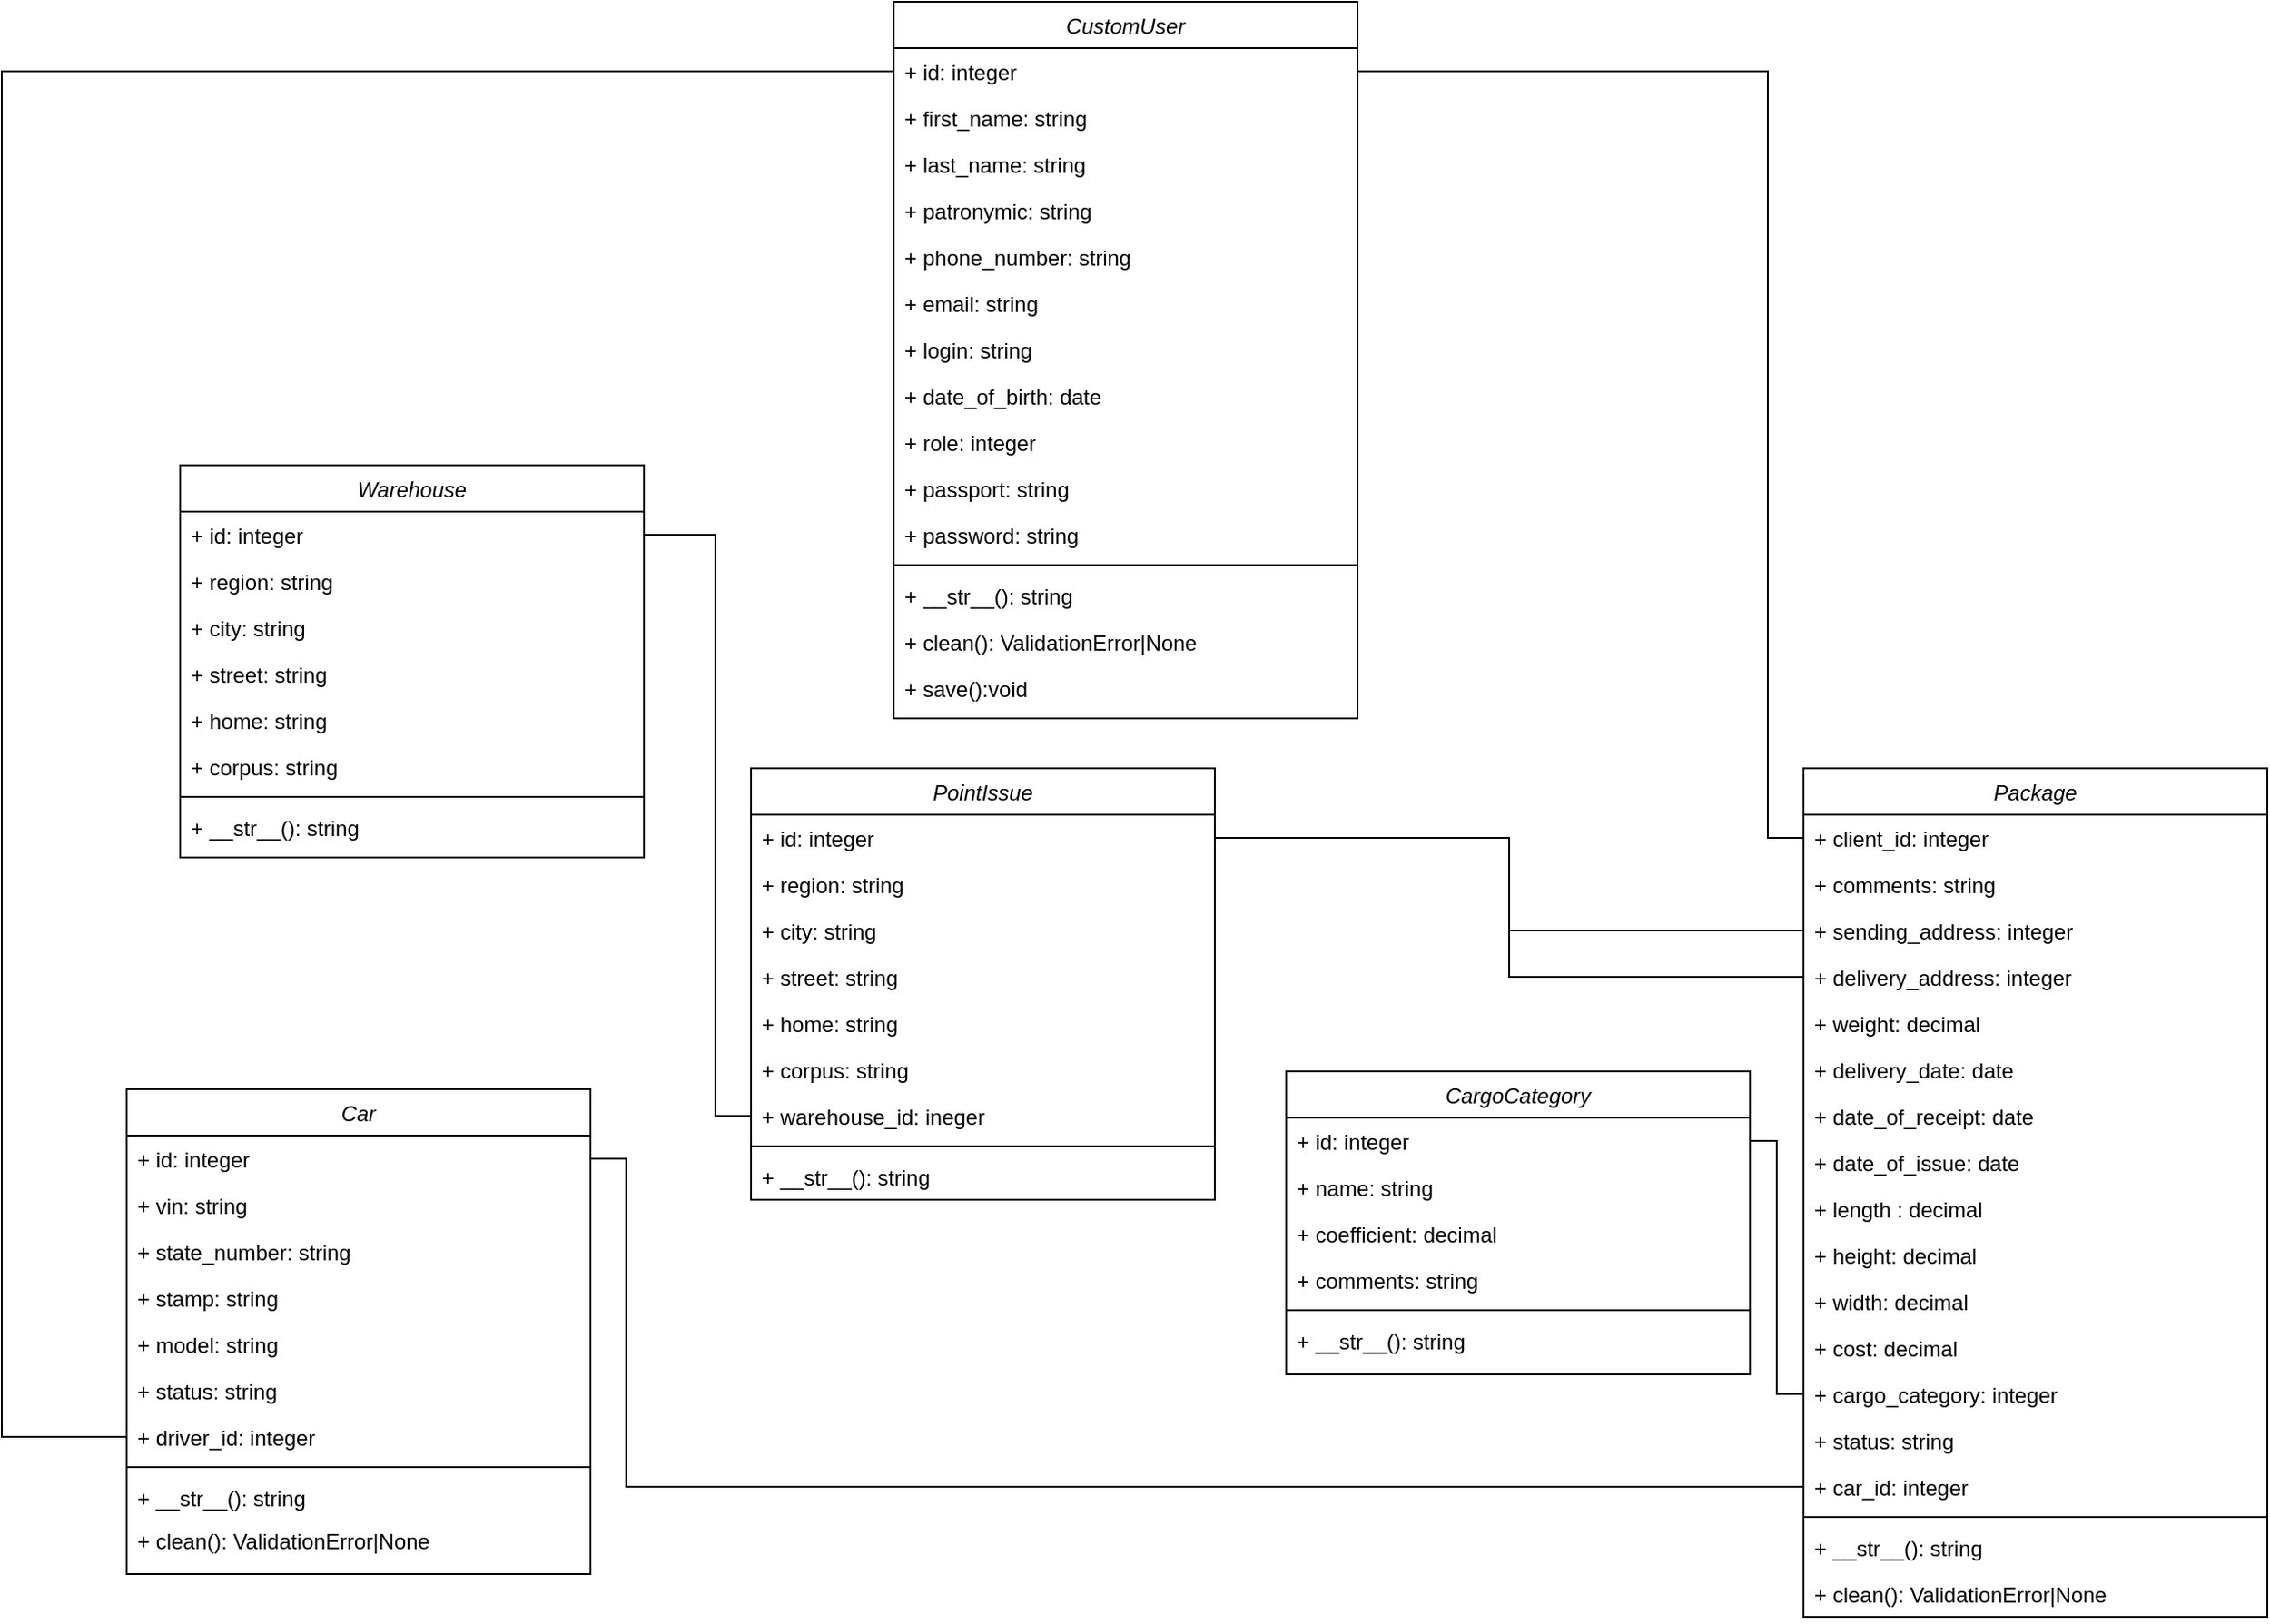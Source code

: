 <mxfile version="21.1.2" type="device">
  <diagram id="C5RBs43oDa-KdzZeNtuy" name="Page-1">
    <mxGraphModel dx="2267" dy="740" grid="1" gridSize="10" guides="1" tooltips="1" connect="1" arrows="1" fold="1" page="1" pageScale="1" pageWidth="827" pageHeight="1169" math="0" shadow="0">
      <root>
        <mxCell id="WIyWlLk6GJQsqaUBKTNV-0" />
        <mxCell id="WIyWlLk6GJQsqaUBKTNV-1" parent="WIyWlLk6GJQsqaUBKTNV-0" />
        <mxCell id="lXMf7dJZDyYLsO0JBe-U-32" value="Car" style="swimlane;fontStyle=2;align=center;verticalAlign=top;childLayout=stackLayout;horizontal=1;startSize=26;horizontalStack=0;resizeParent=1;resizeLast=0;collapsible=1;marginBottom=0;rounded=0;shadow=0;strokeWidth=1;labelBackgroundColor=none;" parent="WIyWlLk6GJQsqaUBKTNV-1" vertex="1">
          <mxGeometry x="10" y="770" width="260" height="272" as="geometry">
            <mxRectangle x="220" y="120" width="160" height="26" as="alternateBounds" />
          </mxGeometry>
        </mxCell>
        <mxCell id="lXMf7dJZDyYLsO0JBe-U-133" value="+ id: integer" style="text;align=left;verticalAlign=top;spacingLeft=4;spacingRight=4;overflow=hidden;rotatable=0;points=[[0,0.5],[1,0.5]];portConstraint=eastwest;rounded=0;shadow=0;html=0;labelBackgroundColor=none;" parent="lXMf7dJZDyYLsO0JBe-U-32" vertex="1">
          <mxGeometry y="26" width="260" height="26" as="geometry" />
        </mxCell>
        <mxCell id="lXMf7dJZDyYLsO0JBe-U-33" value="+ vin: string" style="text;align=left;verticalAlign=top;spacingLeft=4;spacingRight=4;overflow=hidden;rotatable=0;points=[[0,0.5],[1,0.5]];portConstraint=eastwest;rounded=0;shadow=0;html=0;labelBackgroundColor=none;" parent="lXMf7dJZDyYLsO0JBe-U-32" vertex="1">
          <mxGeometry y="52" width="260" height="26" as="geometry" />
        </mxCell>
        <mxCell id="lXMf7dJZDyYLsO0JBe-U-34" value="+ state_number: string" style="text;align=left;verticalAlign=top;spacingLeft=4;spacingRight=4;overflow=hidden;rotatable=0;points=[[0,0.5],[1,0.5]];portConstraint=eastwest;rounded=0;shadow=0;html=0;labelBackgroundColor=none;" parent="lXMf7dJZDyYLsO0JBe-U-32" vertex="1">
          <mxGeometry y="78" width="260" height="26" as="geometry" />
        </mxCell>
        <mxCell id="bOCR9N2Ihw2okuSvwbak-26" value="+ stamp: string" style="text;align=left;verticalAlign=top;spacingLeft=4;spacingRight=4;overflow=hidden;rotatable=0;points=[[0,0.5],[1,0.5]];portConstraint=eastwest;rounded=0;shadow=0;html=0;labelBackgroundColor=none;" vertex="1" parent="lXMf7dJZDyYLsO0JBe-U-32">
          <mxGeometry y="104" width="260" height="26" as="geometry" />
        </mxCell>
        <mxCell id="bOCR9N2Ihw2okuSvwbak-25" value="+ model: string" style="text;align=left;verticalAlign=top;spacingLeft=4;spacingRight=4;overflow=hidden;rotatable=0;points=[[0,0.5],[1,0.5]];portConstraint=eastwest;rounded=0;shadow=0;html=0;labelBackgroundColor=none;" vertex="1" parent="lXMf7dJZDyYLsO0JBe-U-32">
          <mxGeometry y="130" width="260" height="26" as="geometry" />
        </mxCell>
        <mxCell id="JWHLa7LNxqumjm__HeSs-0" value="+ status: string" style="text;align=left;verticalAlign=top;spacingLeft=4;spacingRight=4;overflow=hidden;rotatable=0;points=[[0,0.5],[1,0.5]];portConstraint=eastwest;rounded=0;shadow=0;html=0;labelBackgroundColor=none;" parent="lXMf7dJZDyYLsO0JBe-U-32" vertex="1">
          <mxGeometry y="156" width="260" height="26" as="geometry" />
        </mxCell>
        <mxCell id="bOCR9N2Ihw2okuSvwbak-27" value="+ driver_id: integer" style="text;align=left;verticalAlign=top;spacingLeft=4;spacingRight=4;overflow=hidden;rotatable=0;points=[[0,0.5],[1,0.5]];portConstraint=eastwest;rounded=0;shadow=0;html=0;labelBackgroundColor=none;" vertex="1" parent="lXMf7dJZDyYLsO0JBe-U-32">
          <mxGeometry y="182" width="260" height="26" as="geometry" />
        </mxCell>
        <mxCell id="lXMf7dJZDyYLsO0JBe-U-38" value="" style="line;html=1;strokeWidth=1;align=left;verticalAlign=middle;spacingTop=-1;spacingLeft=3;spacingRight=3;rotatable=0;labelPosition=right;points=[];portConstraint=eastwest;hachureGap=4;fontFamily=Architects Daughter;fontSource=https%3A%2F%2Ffonts.googleapis.com%2Fcss%3Ffamily%3DArchitects%2BDaughter;fontSize=20;" parent="lXMf7dJZDyYLsO0JBe-U-32" vertex="1">
          <mxGeometry y="208" width="260" height="8" as="geometry" />
        </mxCell>
        <mxCell id="lXMf7dJZDyYLsO0JBe-U-41" value="+ __str__(): string" style="text;align=left;verticalAlign=top;spacingLeft=4;spacingRight=4;overflow=hidden;rotatable=0;points=[[0,0.5],[1,0.5]];portConstraint=eastwest;rounded=0;shadow=0;html=0;labelBackgroundColor=none;" parent="lXMf7dJZDyYLsO0JBe-U-32" vertex="1">
          <mxGeometry y="216" width="260" height="24" as="geometry" />
        </mxCell>
        <mxCell id="bOCR9N2Ihw2okuSvwbak-29" value="+ clean(): ValidationError|None" style="text;align=left;verticalAlign=top;spacingLeft=4;spacingRight=4;overflow=hidden;rotatable=0;points=[[0,0.5],[1,0.5]];portConstraint=eastwest;rounded=0;shadow=0;html=0;labelBackgroundColor=none;" vertex="1" parent="lXMf7dJZDyYLsO0JBe-U-32">
          <mxGeometry y="240" width="260" height="26" as="geometry" />
        </mxCell>
        <mxCell id="lXMf7dJZDyYLsO0JBe-U-57" value="Warehouse" style="swimlane;fontStyle=2;align=center;verticalAlign=top;childLayout=stackLayout;horizontal=1;startSize=26;horizontalStack=0;resizeParent=1;resizeLast=0;collapsible=1;marginBottom=0;rounded=0;shadow=0;strokeWidth=1;labelBackgroundColor=none;" parent="WIyWlLk6GJQsqaUBKTNV-1" vertex="1">
          <mxGeometry x="40" y="420" width="260" height="220" as="geometry">
            <mxRectangle x="220" y="120" width="160" height="26" as="alternateBounds" />
          </mxGeometry>
        </mxCell>
        <mxCell id="lXMf7dJZDyYLsO0JBe-U-135" value="+ id: integer" style="text;align=left;verticalAlign=top;spacingLeft=4;spacingRight=4;overflow=hidden;rotatable=0;points=[[0,0.5],[1,0.5]];portConstraint=eastwest;rounded=0;shadow=0;html=0;labelBackgroundColor=none;" parent="lXMf7dJZDyYLsO0JBe-U-57" vertex="1">
          <mxGeometry y="26" width="260" height="26" as="geometry" />
        </mxCell>
        <mxCell id="lXMf7dJZDyYLsO0JBe-U-58" value="+ region: string" style="text;align=left;verticalAlign=top;spacingLeft=4;spacingRight=4;overflow=hidden;rotatable=0;points=[[0,0.5],[1,0.5]];portConstraint=eastwest;rounded=0;shadow=0;html=0;labelBackgroundColor=none;" parent="lXMf7dJZDyYLsO0JBe-U-57" vertex="1">
          <mxGeometry y="52" width="260" height="26" as="geometry" />
        </mxCell>
        <mxCell id="bOCR9N2Ihw2okuSvwbak-10" value="+ city: string" style="text;align=left;verticalAlign=top;spacingLeft=4;spacingRight=4;overflow=hidden;rotatable=0;points=[[0,0.5],[1,0.5]];portConstraint=eastwest;rounded=0;shadow=0;html=0;labelBackgroundColor=none;" vertex="1" parent="lXMf7dJZDyYLsO0JBe-U-57">
          <mxGeometry y="78" width="260" height="26" as="geometry" />
        </mxCell>
        <mxCell id="bOCR9N2Ihw2okuSvwbak-12" value="+ street: string" style="text;align=left;verticalAlign=top;spacingLeft=4;spacingRight=4;overflow=hidden;rotatable=0;points=[[0,0.5],[1,0.5]];portConstraint=eastwest;rounded=0;shadow=0;html=0;labelBackgroundColor=none;" vertex="1" parent="lXMf7dJZDyYLsO0JBe-U-57">
          <mxGeometry y="104" width="260" height="26" as="geometry" />
        </mxCell>
        <mxCell id="bOCR9N2Ihw2okuSvwbak-13" value="+ home: string" style="text;align=left;verticalAlign=top;spacingLeft=4;spacingRight=4;overflow=hidden;rotatable=0;points=[[0,0.5],[1,0.5]];portConstraint=eastwest;rounded=0;shadow=0;html=0;labelBackgroundColor=none;" vertex="1" parent="lXMf7dJZDyYLsO0JBe-U-57">
          <mxGeometry y="130" width="260" height="26" as="geometry" />
        </mxCell>
        <mxCell id="bOCR9N2Ihw2okuSvwbak-11" value="+ corpus: string" style="text;align=left;verticalAlign=top;spacingLeft=4;spacingRight=4;overflow=hidden;rotatable=0;points=[[0,0.5],[1,0.5]];portConstraint=eastwest;rounded=0;shadow=0;html=0;labelBackgroundColor=none;" vertex="1" parent="lXMf7dJZDyYLsO0JBe-U-57">
          <mxGeometry y="156" width="260" height="26" as="geometry" />
        </mxCell>
        <mxCell id="lXMf7dJZDyYLsO0JBe-U-140" value="" style="line;html=1;strokeWidth=1;align=left;verticalAlign=middle;spacingTop=-1;spacingLeft=3;spacingRight=3;rotatable=0;labelPosition=right;points=[];portConstraint=eastwest;hachureGap=4;fontFamily=Architects Daughter;fontSource=https%3A%2F%2Ffonts.googleapis.com%2Fcss%3Ffamily%3DArchitects%2BDaughter;fontSize=20;" parent="lXMf7dJZDyYLsO0JBe-U-57" vertex="1">
          <mxGeometry y="182" width="260" height="8" as="geometry" />
        </mxCell>
        <mxCell id="lXMf7dJZDyYLsO0JBe-U-62" value="+ __str__(): string" style="text;align=left;verticalAlign=top;spacingLeft=4;spacingRight=4;overflow=hidden;rotatable=0;points=[[0,0.5],[1,0.5]];portConstraint=eastwest;rounded=0;shadow=0;html=0;labelBackgroundColor=none;" parent="lXMf7dJZDyYLsO0JBe-U-57" vertex="1">
          <mxGeometry y="190" width="260" height="26" as="geometry" />
        </mxCell>
        <mxCell id="lXMf7dJZDyYLsO0JBe-U-63" value="CustomUser" style="swimlane;fontStyle=2;align=center;verticalAlign=top;childLayout=stackLayout;horizontal=1;startSize=26;horizontalStack=0;resizeParent=1;resizeLast=0;collapsible=1;marginBottom=0;rounded=0;shadow=0;strokeWidth=1;labelBackgroundColor=none;" parent="WIyWlLk6GJQsqaUBKTNV-1" vertex="1">
          <mxGeometry x="440" y="160" width="260" height="402" as="geometry">
            <mxRectangle x="220" y="120" width="160" height="26" as="alternateBounds" />
          </mxGeometry>
        </mxCell>
        <mxCell id="lXMf7dJZDyYLsO0JBe-U-137" value="+ id: integer" style="text;align=left;verticalAlign=top;spacingLeft=4;spacingRight=4;overflow=hidden;rotatable=0;points=[[0,0.5],[1,0.5]];portConstraint=eastwest;rounded=0;shadow=0;html=0;labelBackgroundColor=none;" parent="lXMf7dJZDyYLsO0JBe-U-63" vertex="1">
          <mxGeometry y="26" width="260" height="26" as="geometry" />
        </mxCell>
        <mxCell id="lXMf7dJZDyYLsO0JBe-U-64" value="+ first_name: string" style="text;align=left;verticalAlign=top;spacingLeft=4;spacingRight=4;overflow=hidden;rotatable=0;points=[[0,0.5],[1,0.5]];portConstraint=eastwest;rounded=0;shadow=0;html=0;labelBackgroundColor=none;" parent="lXMf7dJZDyYLsO0JBe-U-63" vertex="1">
          <mxGeometry y="52" width="260" height="26" as="geometry" />
        </mxCell>
        <mxCell id="lXMf7dJZDyYLsO0JBe-U-65" value="+ last_name: string" style="text;align=left;verticalAlign=top;spacingLeft=4;spacingRight=4;overflow=hidden;rotatable=0;points=[[0,0.5],[1,0.5]];portConstraint=eastwest;rounded=0;shadow=0;html=0;labelBackgroundColor=none;" parent="lXMf7dJZDyYLsO0JBe-U-63" vertex="1">
          <mxGeometry y="78" width="260" height="26" as="geometry" />
        </mxCell>
        <mxCell id="lXMf7dJZDyYLsO0JBe-U-66" value="+ patronymic: string" style="text;align=left;verticalAlign=top;spacingLeft=4;spacingRight=4;overflow=hidden;rotatable=0;points=[[0,0.5],[1,0.5]];portConstraint=eastwest;rounded=0;shadow=0;html=0;labelBackgroundColor=none;" parent="lXMf7dJZDyYLsO0JBe-U-63" vertex="1">
          <mxGeometry y="104" width="260" height="26" as="geometry" />
        </mxCell>
        <mxCell id="lXMf7dJZDyYLsO0JBe-U-67" value="+ phone_number: string" style="text;align=left;verticalAlign=top;spacingLeft=4;spacingRight=4;overflow=hidden;rotatable=0;points=[[0,0.5],[1,0.5]];portConstraint=eastwest;rounded=0;shadow=0;html=0;labelBackgroundColor=none;" parent="lXMf7dJZDyYLsO0JBe-U-63" vertex="1">
          <mxGeometry y="130" width="260" height="26" as="geometry" />
        </mxCell>
        <mxCell id="lXMf7dJZDyYLsO0JBe-U-68" value="+ email: string" style="text;align=left;verticalAlign=top;spacingLeft=4;spacingRight=4;overflow=hidden;rotatable=0;points=[[0,0.5],[1,0.5]];portConstraint=eastwest;rounded=0;shadow=0;html=0;labelBackgroundColor=none;" parent="lXMf7dJZDyYLsO0JBe-U-63" vertex="1">
          <mxGeometry y="156" width="260" height="26" as="geometry" />
        </mxCell>
        <mxCell id="lXMf7dJZDyYLsO0JBe-U-77" value="+ login: string" style="text;align=left;verticalAlign=top;spacingLeft=4;spacingRight=4;overflow=hidden;rotatable=0;points=[[0,0.5],[1,0.5]];portConstraint=eastwest;rounded=0;shadow=0;html=0;labelBackgroundColor=none;" parent="lXMf7dJZDyYLsO0JBe-U-63" vertex="1">
          <mxGeometry y="182" width="260" height="26" as="geometry" />
        </mxCell>
        <mxCell id="lXMf7dJZDyYLsO0JBe-U-79" value="+ date_of_birth: date" style="text;align=left;verticalAlign=top;spacingLeft=4;spacingRight=4;overflow=hidden;rotatable=0;points=[[0,0.5],[1,0.5]];portConstraint=eastwest;rounded=0;shadow=0;html=0;labelBackgroundColor=none;" parent="lXMf7dJZDyYLsO0JBe-U-63" vertex="1">
          <mxGeometry y="208" width="260" height="26" as="geometry" />
        </mxCell>
        <mxCell id="lXMf7dJZDyYLsO0JBe-U-78" value="+ role: integer" style="text;align=left;verticalAlign=top;spacingLeft=4;spacingRight=4;overflow=hidden;rotatable=0;points=[[0,0.5],[1,0.5]];portConstraint=eastwest;rounded=0;shadow=0;html=0;labelBackgroundColor=none;" parent="lXMf7dJZDyYLsO0JBe-U-63" vertex="1">
          <mxGeometry y="234" width="260" height="26" as="geometry" />
        </mxCell>
        <mxCell id="lXMf7dJZDyYLsO0JBe-U-69" value="+ passport: string" style="text;align=left;verticalAlign=top;spacingLeft=4;spacingRight=4;overflow=hidden;rotatable=0;points=[[0,0.5],[1,0.5]];portConstraint=eastwest;rounded=0;shadow=0;html=0;labelBackgroundColor=none;" parent="lXMf7dJZDyYLsO0JBe-U-63" vertex="1">
          <mxGeometry y="260" width="260" height="26" as="geometry" />
        </mxCell>
        <mxCell id="lXMf7dJZDyYLsO0JBe-U-70" value="+ password: string" style="text;align=left;verticalAlign=top;spacingLeft=4;spacingRight=4;overflow=hidden;rotatable=0;points=[[0,0.5],[1,0.5]];portConstraint=eastwest;rounded=0;shadow=0;html=0;labelBackgroundColor=none;" parent="lXMf7dJZDyYLsO0JBe-U-63" vertex="1">
          <mxGeometry y="286" width="260" height="26" as="geometry" />
        </mxCell>
        <mxCell id="lXMf7dJZDyYLsO0JBe-U-71" value="" style="line;html=1;strokeWidth=1;align=left;verticalAlign=middle;spacingTop=-1;spacingLeft=3;spacingRight=3;rotatable=0;labelPosition=right;points=[];portConstraint=eastwest;hachureGap=4;fontFamily=Architects Daughter;fontSource=https%3A%2F%2Ffonts.googleapis.com%2Fcss%3Ffamily%3DArchitects%2BDaughter;fontSize=20;" parent="lXMf7dJZDyYLsO0JBe-U-63" vertex="1">
          <mxGeometry y="312" width="260" height="8" as="geometry" />
        </mxCell>
        <mxCell id="lXMf7dJZDyYLsO0JBe-U-73" value="+ __str__(): string" style="text;align=left;verticalAlign=top;spacingLeft=4;spacingRight=4;overflow=hidden;rotatable=0;points=[[0,0.5],[1,0.5]];portConstraint=eastwest;rounded=0;shadow=0;html=0;labelBackgroundColor=none;" parent="lXMf7dJZDyYLsO0JBe-U-63" vertex="1">
          <mxGeometry y="320" width="260" height="26" as="geometry" />
        </mxCell>
        <mxCell id="lXMf7dJZDyYLsO0JBe-U-75" value="+ clean(): ValidationError|None" style="text;align=left;verticalAlign=top;spacingLeft=4;spacingRight=4;overflow=hidden;rotatable=0;points=[[0,0.5],[1,0.5]];portConstraint=eastwest;rounded=0;shadow=0;html=0;labelBackgroundColor=none;" parent="lXMf7dJZDyYLsO0JBe-U-63" vertex="1">
          <mxGeometry y="346" width="260" height="26" as="geometry" />
        </mxCell>
        <mxCell id="lXMf7dJZDyYLsO0JBe-U-76" value="+ save():void" style="text;align=left;verticalAlign=top;spacingLeft=4;spacingRight=4;overflow=hidden;rotatable=0;points=[[0,0.5],[1,0.5]];portConstraint=eastwest;rounded=0;shadow=0;html=0;labelBackgroundColor=none;" parent="lXMf7dJZDyYLsO0JBe-U-63" vertex="1">
          <mxGeometry y="372" width="260" height="26" as="geometry" />
        </mxCell>
        <mxCell id="lXMf7dJZDyYLsO0JBe-U-113" value="Package" style="swimlane;fontStyle=2;align=center;verticalAlign=top;childLayout=stackLayout;horizontal=1;startSize=26;horizontalStack=0;resizeParent=1;resizeLast=0;collapsible=1;marginBottom=0;rounded=0;shadow=0;strokeWidth=1;labelBackgroundColor=none;" parent="WIyWlLk6GJQsqaUBKTNV-1" vertex="1">
          <mxGeometry x="950" y="590" width="260" height="476" as="geometry">
            <mxRectangle x="220" y="120" width="160" height="26" as="alternateBounds" />
          </mxGeometry>
        </mxCell>
        <mxCell id="bOCR9N2Ihw2okuSvwbak-8" value="+ client_id: integer" style="text;align=left;verticalAlign=top;spacingLeft=4;spacingRight=4;overflow=hidden;rotatable=0;points=[[0,0.5],[1,0.5]];portConstraint=eastwest;rounded=0;shadow=0;html=0;labelBackgroundColor=none;" vertex="1" parent="lXMf7dJZDyYLsO0JBe-U-113">
          <mxGeometry y="26" width="260" height="26" as="geometry" />
        </mxCell>
        <mxCell id="bOCR9N2Ihw2okuSvwbak-6" value="+ comments: string" style="text;align=left;verticalAlign=top;spacingLeft=4;spacingRight=4;overflow=hidden;rotatable=0;points=[[0,0.5],[1,0.5]];portConstraint=eastwest;rounded=0;shadow=0;html=0;labelBackgroundColor=none;" vertex="1" parent="lXMf7dJZDyYLsO0JBe-U-113">
          <mxGeometry y="52" width="260" height="26" as="geometry" />
        </mxCell>
        <mxCell id="bOCR9N2Ihw2okuSvwbak-32" value="+ sending_address: integer" style="text;align=left;verticalAlign=top;spacingLeft=4;spacingRight=4;overflow=hidden;rotatable=0;points=[[0,0.5],[1,0.5]];portConstraint=eastwest;rounded=0;shadow=0;html=0;labelBackgroundColor=none;" vertex="1" parent="lXMf7dJZDyYLsO0JBe-U-113">
          <mxGeometry y="78" width="260" height="26" as="geometry" />
        </mxCell>
        <mxCell id="bOCR9N2Ihw2okuSvwbak-33" value="+ delivery_address: integer" style="text;align=left;verticalAlign=top;spacingLeft=4;spacingRight=4;overflow=hidden;rotatable=0;points=[[0,0.5],[1,0.5]];portConstraint=eastwest;rounded=0;shadow=0;html=0;labelBackgroundColor=none;" vertex="1" parent="lXMf7dJZDyYLsO0JBe-U-113">
          <mxGeometry y="104" width="260" height="26" as="geometry" />
        </mxCell>
        <mxCell id="bOCR9N2Ihw2okuSvwbak-34" value="+ weight: decimal" style="text;align=left;verticalAlign=top;spacingLeft=4;spacingRight=4;overflow=hidden;rotatable=0;points=[[0,0.5],[1,0.5]];portConstraint=eastwest;rounded=0;shadow=0;html=0;labelBackgroundColor=none;" vertex="1" parent="lXMf7dJZDyYLsO0JBe-U-113">
          <mxGeometry y="130" width="260" height="26" as="geometry" />
        </mxCell>
        <mxCell id="bOCR9N2Ihw2okuSvwbak-30" value="+ delivery_date: date" style="text;align=left;verticalAlign=top;spacingLeft=4;spacingRight=4;overflow=hidden;rotatable=0;points=[[0,0.5],[1,0.5]];portConstraint=eastwest;rounded=0;shadow=0;html=0;labelBackgroundColor=none;" vertex="1" parent="lXMf7dJZDyYLsO0JBe-U-113">
          <mxGeometry y="156" width="260" height="26" as="geometry" />
        </mxCell>
        <mxCell id="bOCR9N2Ihw2okuSvwbak-7" value="+ date_of_receipt: date" style="text;align=left;verticalAlign=top;spacingLeft=4;spacingRight=4;overflow=hidden;rotatable=0;points=[[0,0.5],[1,0.5]];portConstraint=eastwest;rounded=0;shadow=0;html=0;labelBackgroundColor=none;" vertex="1" parent="lXMf7dJZDyYLsO0JBe-U-113">
          <mxGeometry y="182" width="260" height="26" as="geometry" />
        </mxCell>
        <mxCell id="bOCR9N2Ihw2okuSvwbak-31" value="+ date_of_issue: date" style="text;align=left;verticalAlign=top;spacingLeft=4;spacingRight=4;overflow=hidden;rotatable=0;points=[[0,0.5],[1,0.5]];portConstraint=eastwest;rounded=0;shadow=0;html=0;labelBackgroundColor=none;" vertex="1" parent="lXMf7dJZDyYLsO0JBe-U-113">
          <mxGeometry y="208" width="260" height="26" as="geometry" />
        </mxCell>
        <mxCell id="bOCR9N2Ihw2okuSvwbak-35" value="+ length : decimal" style="text;align=left;verticalAlign=top;spacingLeft=4;spacingRight=4;overflow=hidden;rotatable=0;points=[[0,0.5],[1,0.5]];portConstraint=eastwest;rounded=0;shadow=0;html=0;labelBackgroundColor=none;" vertex="1" parent="lXMf7dJZDyYLsO0JBe-U-113">
          <mxGeometry y="234" width="260" height="26" as="geometry" />
        </mxCell>
        <mxCell id="bOCR9N2Ihw2okuSvwbak-36" value="+ height: decimal" style="text;align=left;verticalAlign=top;spacingLeft=4;spacingRight=4;overflow=hidden;rotatable=0;points=[[0,0.5],[1,0.5]];portConstraint=eastwest;rounded=0;shadow=0;html=0;labelBackgroundColor=none;" vertex="1" parent="lXMf7dJZDyYLsO0JBe-U-113">
          <mxGeometry y="260" width="260" height="26" as="geometry" />
        </mxCell>
        <mxCell id="bOCR9N2Ihw2okuSvwbak-37" value="+ width: decimal" style="text;align=left;verticalAlign=top;spacingLeft=4;spacingRight=4;overflow=hidden;rotatable=0;points=[[0,0.5],[1,0.5]];portConstraint=eastwest;rounded=0;shadow=0;html=0;labelBackgroundColor=none;" vertex="1" parent="lXMf7dJZDyYLsO0JBe-U-113">
          <mxGeometry y="286" width="260" height="26" as="geometry" />
        </mxCell>
        <mxCell id="bOCR9N2Ihw2okuSvwbak-38" value="+ cost: decimal" style="text;align=left;verticalAlign=top;spacingLeft=4;spacingRight=4;overflow=hidden;rotatable=0;points=[[0,0.5],[1,0.5]];portConstraint=eastwest;rounded=0;shadow=0;html=0;labelBackgroundColor=none;" vertex="1" parent="lXMf7dJZDyYLsO0JBe-U-113">
          <mxGeometry y="312" width="260" height="26" as="geometry" />
        </mxCell>
        <mxCell id="bOCR9N2Ihw2okuSvwbak-39" value="+ cargo_category: integer" style="text;align=left;verticalAlign=top;spacingLeft=4;spacingRight=4;overflow=hidden;rotatable=0;points=[[0,0.5],[1,0.5]];portConstraint=eastwest;rounded=0;shadow=0;html=0;labelBackgroundColor=none;" vertex="1" parent="lXMf7dJZDyYLsO0JBe-U-113">
          <mxGeometry y="338" width="260" height="26" as="geometry" />
        </mxCell>
        <mxCell id="bOCR9N2Ihw2okuSvwbak-40" value="+ status: string" style="text;align=left;verticalAlign=top;spacingLeft=4;spacingRight=4;overflow=hidden;rotatable=0;points=[[0,0.5],[1,0.5]];portConstraint=eastwest;rounded=0;shadow=0;html=0;labelBackgroundColor=none;" vertex="1" parent="lXMf7dJZDyYLsO0JBe-U-113">
          <mxGeometry y="364" width="260" height="26" as="geometry" />
        </mxCell>
        <mxCell id="bOCR9N2Ihw2okuSvwbak-41" value="+ car_id: integer" style="text;align=left;verticalAlign=top;spacingLeft=4;spacingRight=4;overflow=hidden;rotatable=0;points=[[0,0.5],[1,0.5]];portConstraint=eastwest;rounded=0;shadow=0;html=0;labelBackgroundColor=none;" vertex="1" parent="lXMf7dJZDyYLsO0JBe-U-113">
          <mxGeometry y="390" width="260" height="26" as="geometry" />
        </mxCell>
        <mxCell id="bOCR9N2Ihw2okuSvwbak-44" value="" style="line;html=1;strokeWidth=1;align=left;verticalAlign=middle;spacingTop=-1;spacingLeft=3;spacingRight=3;rotatable=0;labelPosition=right;points=[];portConstraint=eastwest;hachureGap=4;fontFamily=Architects Daughter;fontSource=https%3A%2F%2Ffonts.googleapis.com%2Fcss%3Ffamily%3DArchitects%2BDaughter;fontSize=20;" vertex="1" parent="lXMf7dJZDyYLsO0JBe-U-113">
          <mxGeometry y="416" width="260" height="8" as="geometry" />
        </mxCell>
        <mxCell id="bOCR9N2Ihw2okuSvwbak-42" value="+ __str__(): string" style="text;align=left;verticalAlign=top;spacingLeft=4;spacingRight=4;overflow=hidden;rotatable=0;points=[[0,0.5],[1,0.5]];portConstraint=eastwest;rounded=0;shadow=0;html=0;labelBackgroundColor=none;" vertex="1" parent="lXMf7dJZDyYLsO0JBe-U-113">
          <mxGeometry y="424" width="260" height="26" as="geometry" />
        </mxCell>
        <mxCell id="bOCR9N2Ihw2okuSvwbak-43" value="+ clean(): ValidationError|None" style="text;align=left;verticalAlign=top;spacingLeft=4;spacingRight=4;overflow=hidden;rotatable=0;points=[[0,0.5],[1,0.5]];portConstraint=eastwest;rounded=0;shadow=0;html=0;labelBackgroundColor=none;" vertex="1" parent="lXMf7dJZDyYLsO0JBe-U-113">
          <mxGeometry y="450" width="260" height="26" as="geometry" />
        </mxCell>
        <mxCell id="lXMf7dJZDyYLsO0JBe-U-148" value="" style="edgeStyle=elbowEdgeStyle;rounded=0;orthogonalLoop=1;jettySize=auto;html=1;endArrow=none;endFill=0;exitX=1;exitY=0.5;exitDx=0;exitDy=0;" parent="WIyWlLk6GJQsqaUBKTNV-1" source="lXMf7dJZDyYLsO0JBe-U-137" target="bOCR9N2Ihw2okuSvwbak-8" edge="1">
          <mxGeometry relative="1" as="geometry">
            <mxPoint x="910" y="1119" as="sourcePoint" />
            <mxPoint x="640" y="1083" as="targetPoint" />
            <Array as="points">
              <mxPoint x="930" y="420" />
            </Array>
          </mxGeometry>
        </mxCell>
        <mxCell id="bOCR9N2Ihw2okuSvwbak-14" value="PointIssue" style="swimlane;fontStyle=2;align=center;verticalAlign=top;childLayout=stackLayout;horizontal=1;startSize=26;horizontalStack=0;resizeParent=1;resizeLast=0;collapsible=1;marginBottom=0;rounded=0;shadow=0;strokeWidth=1;labelBackgroundColor=none;" vertex="1" parent="WIyWlLk6GJQsqaUBKTNV-1">
          <mxGeometry x="360" y="590" width="260" height="242" as="geometry">
            <mxRectangle x="220" y="120" width="160" height="26" as="alternateBounds" />
          </mxGeometry>
        </mxCell>
        <mxCell id="bOCR9N2Ihw2okuSvwbak-15" value="+ id: integer" style="text;align=left;verticalAlign=top;spacingLeft=4;spacingRight=4;overflow=hidden;rotatable=0;points=[[0,0.5],[1,0.5]];portConstraint=eastwest;rounded=0;shadow=0;html=0;labelBackgroundColor=none;" vertex="1" parent="bOCR9N2Ihw2okuSvwbak-14">
          <mxGeometry y="26" width="260" height="26" as="geometry" />
        </mxCell>
        <mxCell id="bOCR9N2Ihw2okuSvwbak-16" value="+ region: string" style="text;align=left;verticalAlign=top;spacingLeft=4;spacingRight=4;overflow=hidden;rotatable=0;points=[[0,0.5],[1,0.5]];portConstraint=eastwest;rounded=0;shadow=0;html=0;labelBackgroundColor=none;" vertex="1" parent="bOCR9N2Ihw2okuSvwbak-14">
          <mxGeometry y="52" width="260" height="26" as="geometry" />
        </mxCell>
        <mxCell id="bOCR9N2Ihw2okuSvwbak-17" value="+ city: string" style="text;align=left;verticalAlign=top;spacingLeft=4;spacingRight=4;overflow=hidden;rotatable=0;points=[[0,0.5],[1,0.5]];portConstraint=eastwest;rounded=0;shadow=0;html=0;labelBackgroundColor=none;" vertex="1" parent="bOCR9N2Ihw2okuSvwbak-14">
          <mxGeometry y="78" width="260" height="26" as="geometry" />
        </mxCell>
        <mxCell id="bOCR9N2Ihw2okuSvwbak-18" value="+ street: string" style="text;align=left;verticalAlign=top;spacingLeft=4;spacingRight=4;overflow=hidden;rotatable=0;points=[[0,0.5],[1,0.5]];portConstraint=eastwest;rounded=0;shadow=0;html=0;labelBackgroundColor=none;" vertex="1" parent="bOCR9N2Ihw2okuSvwbak-14">
          <mxGeometry y="104" width="260" height="26" as="geometry" />
        </mxCell>
        <mxCell id="bOCR9N2Ihw2okuSvwbak-19" value="+ home: string" style="text;align=left;verticalAlign=top;spacingLeft=4;spacingRight=4;overflow=hidden;rotatable=0;points=[[0,0.5],[1,0.5]];portConstraint=eastwest;rounded=0;shadow=0;html=0;labelBackgroundColor=none;" vertex="1" parent="bOCR9N2Ihw2okuSvwbak-14">
          <mxGeometry y="130" width="260" height="26" as="geometry" />
        </mxCell>
        <mxCell id="bOCR9N2Ihw2okuSvwbak-20" value="+ corpus: string" style="text;align=left;verticalAlign=top;spacingLeft=4;spacingRight=4;overflow=hidden;rotatable=0;points=[[0,0.5],[1,0.5]];portConstraint=eastwest;rounded=0;shadow=0;html=0;labelBackgroundColor=none;" vertex="1" parent="bOCR9N2Ihw2okuSvwbak-14">
          <mxGeometry y="156" width="260" height="26" as="geometry" />
        </mxCell>
        <mxCell id="bOCR9N2Ihw2okuSvwbak-23" value="+ warehouse_id: ineger" style="text;align=left;verticalAlign=top;spacingLeft=4;spacingRight=4;overflow=hidden;rotatable=0;points=[[0,0.5],[1,0.5]];portConstraint=eastwest;rounded=0;shadow=0;html=0;labelBackgroundColor=none;" vertex="1" parent="bOCR9N2Ihw2okuSvwbak-14">
          <mxGeometry y="182" width="260" height="26" as="geometry" />
        </mxCell>
        <mxCell id="bOCR9N2Ihw2okuSvwbak-21" value="" style="line;html=1;strokeWidth=1;align=left;verticalAlign=middle;spacingTop=-1;spacingLeft=3;spacingRight=3;rotatable=0;labelPosition=right;points=[];portConstraint=eastwest;hachureGap=4;fontFamily=Architects Daughter;fontSource=https%3A%2F%2Ffonts.googleapis.com%2Fcss%3Ffamily%3DArchitects%2BDaughter;fontSize=20;" vertex="1" parent="bOCR9N2Ihw2okuSvwbak-14">
          <mxGeometry y="208" width="260" height="8" as="geometry" />
        </mxCell>
        <mxCell id="bOCR9N2Ihw2okuSvwbak-22" value="+ __str__(): string" style="text;align=left;verticalAlign=top;spacingLeft=4;spacingRight=4;overflow=hidden;rotatable=0;points=[[0,0.5],[1,0.5]];portConstraint=eastwest;rounded=0;shadow=0;html=0;labelBackgroundColor=none;" vertex="1" parent="bOCR9N2Ihw2okuSvwbak-14">
          <mxGeometry y="216" width="260" height="26" as="geometry" />
        </mxCell>
        <mxCell id="bOCR9N2Ihw2okuSvwbak-24" value="" style="edgeStyle=elbowEdgeStyle;rounded=0;orthogonalLoop=1;jettySize=auto;html=1;endArrow=none;endFill=0;" edge="1" parent="WIyWlLk6GJQsqaUBKTNV-1" source="bOCR9N2Ihw2okuSvwbak-23" target="lXMf7dJZDyYLsO0JBe-U-135">
          <mxGeometry relative="1" as="geometry">
            <mxPoint x="600" y="837" as="sourcePoint" />
            <mxPoint x="960" y="639" as="targetPoint" />
            <Array as="points">
              <mxPoint x="340" y="630" />
            </Array>
          </mxGeometry>
        </mxCell>
        <mxCell id="bOCR9N2Ihw2okuSvwbak-28" value="" style="edgeStyle=orthogonalEdgeStyle;rounded=0;orthogonalLoop=1;jettySize=auto;html=1;endArrow=none;endFill=0;" edge="1" parent="WIyWlLk6GJQsqaUBKTNV-1" source="lXMf7dJZDyYLsO0JBe-U-137" target="bOCR9N2Ihw2okuSvwbak-27">
          <mxGeometry relative="1" as="geometry">
            <mxPoint x="600" y="837" as="sourcePoint" />
            <mxPoint x="960" y="639" as="targetPoint" />
            <Array as="points">
              <mxPoint x="-60" y="199" />
              <mxPoint x="-60" y="965" />
            </Array>
          </mxGeometry>
        </mxCell>
        <mxCell id="lXMf7dJZDyYLsO0JBe-U-0" value="CargoCategory" style="swimlane;fontStyle=2;align=center;verticalAlign=top;childLayout=stackLayout;horizontal=1;startSize=26;horizontalStack=0;resizeParent=1;resizeLast=0;collapsible=1;marginBottom=0;rounded=0;shadow=0;strokeWidth=1;labelBackgroundColor=none;" parent="WIyWlLk6GJQsqaUBKTNV-1" vertex="1">
          <mxGeometry x="660" y="760" width="260" height="170" as="geometry">
            <mxRectangle x="220" y="120" width="160" height="26" as="alternateBounds" />
          </mxGeometry>
        </mxCell>
        <mxCell id="lXMf7dJZDyYLsO0JBe-U-130" value="+ id: integer" style="text;align=left;verticalAlign=top;spacingLeft=4;spacingRight=4;overflow=hidden;rotatable=0;points=[[0,0.5],[1,0.5]];portConstraint=eastwest;rounded=0;shadow=0;html=0;labelBackgroundColor=none;" parent="lXMf7dJZDyYLsO0JBe-U-0" vertex="1">
          <mxGeometry y="26" width="260" height="26" as="geometry" />
        </mxCell>
        <mxCell id="lXMf7dJZDyYLsO0JBe-U-1" value="+ name: string" style="text;align=left;verticalAlign=top;spacingLeft=4;spacingRight=4;overflow=hidden;rotatable=0;points=[[0,0.5],[1,0.5]];portConstraint=eastwest;rounded=0;shadow=0;html=0;labelBackgroundColor=none;" parent="lXMf7dJZDyYLsO0JBe-U-0" vertex="1">
          <mxGeometry y="52" width="260" height="26" as="geometry" />
        </mxCell>
        <mxCell id="lXMf7dJZDyYLsO0JBe-U-2" value="+ coefficient: decimal" style="text;align=left;verticalAlign=top;spacingLeft=4;spacingRight=4;overflow=hidden;rotatable=0;points=[[0,0.5],[1,0.5]];portConstraint=eastwest;rounded=0;shadow=0;html=0;labelBackgroundColor=none;" parent="lXMf7dJZDyYLsO0JBe-U-0" vertex="1">
          <mxGeometry y="78" width="260" height="26" as="geometry" />
        </mxCell>
        <mxCell id="bOCR9N2Ihw2okuSvwbak-9" value="+ comments: string" style="text;align=left;verticalAlign=top;spacingLeft=4;spacingRight=4;overflow=hidden;rotatable=0;points=[[0,0.5],[1,0.5]];portConstraint=eastwest;rounded=0;shadow=0;html=0;labelBackgroundColor=none;" vertex="1" parent="lXMf7dJZDyYLsO0JBe-U-0">
          <mxGeometry y="104" width="260" height="26" as="geometry" />
        </mxCell>
        <mxCell id="lXMf7dJZDyYLsO0JBe-U-7" value="" style="line;html=1;strokeWidth=1;align=left;verticalAlign=middle;spacingTop=-1;spacingLeft=3;spacingRight=3;rotatable=0;labelPosition=right;points=[];portConstraint=eastwest;hachureGap=4;fontFamily=Architects Daughter;fontSource=https%3A%2F%2Ffonts.googleapis.com%2Fcss%3Ffamily%3DArchitects%2BDaughter;fontSize=20;" parent="lXMf7dJZDyYLsO0JBe-U-0" vertex="1">
          <mxGeometry y="130" width="260" height="8" as="geometry" />
        </mxCell>
        <mxCell id="lXMf7dJZDyYLsO0JBe-U-9" value="+ __str__(): string" style="text;align=left;verticalAlign=top;spacingLeft=4;spacingRight=4;overflow=hidden;rotatable=0;points=[[0,0.5],[1,0.5]];portConstraint=eastwest;rounded=0;shadow=0;html=0;labelBackgroundColor=none;" parent="lXMf7dJZDyYLsO0JBe-U-0" vertex="1">
          <mxGeometry y="138" width="260" height="26" as="geometry" />
        </mxCell>
        <mxCell id="bOCR9N2Ihw2okuSvwbak-45" value="" style="edgeStyle=elbowEdgeStyle;rounded=0;orthogonalLoop=1;jettySize=auto;html=1;endArrow=none;endFill=0;" edge="1" parent="WIyWlLk6GJQsqaUBKTNV-1" source="bOCR9N2Ihw2okuSvwbak-15" target="bOCR9N2Ihw2okuSvwbak-33">
          <mxGeometry relative="1" as="geometry">
            <mxPoint x="880" y="147" as="sourcePoint" />
            <mxPoint x="960" y="639" as="targetPoint" />
          </mxGeometry>
        </mxCell>
        <mxCell id="bOCR9N2Ihw2okuSvwbak-46" value="" style="edgeStyle=elbowEdgeStyle;rounded=0;orthogonalLoop=1;jettySize=auto;html=1;endArrow=none;endFill=0;" edge="1" parent="WIyWlLk6GJQsqaUBKTNV-1" source="lXMf7dJZDyYLsO0JBe-U-130" target="bOCR9N2Ihw2okuSvwbak-39">
          <mxGeometry relative="1" as="geometry">
            <mxPoint x="890" y="649" as="sourcePoint" />
            <mxPoint x="960" y="717" as="targetPoint" />
          </mxGeometry>
        </mxCell>
        <mxCell id="bOCR9N2Ihw2okuSvwbak-47" value="" style="edgeStyle=elbowEdgeStyle;rounded=0;orthogonalLoop=1;jettySize=auto;html=1;endArrow=none;endFill=0;" edge="1" parent="WIyWlLk6GJQsqaUBKTNV-1" source="bOCR9N2Ihw2okuSvwbak-15" target="bOCR9N2Ihw2okuSvwbak-32">
          <mxGeometry relative="1" as="geometry">
            <mxPoint x="890" y="649" as="sourcePoint" />
            <mxPoint x="960" y="717" as="targetPoint" />
          </mxGeometry>
        </mxCell>
        <mxCell id="bOCR9N2Ihw2okuSvwbak-48" value="" style="edgeStyle=orthogonalEdgeStyle;rounded=0;orthogonalLoop=1;jettySize=auto;html=1;endArrow=none;endFill=0;" edge="1" parent="WIyWlLk6GJQsqaUBKTNV-1" source="bOCR9N2Ihw2okuSvwbak-41" target="lXMf7dJZDyYLsO0JBe-U-133">
          <mxGeometry relative="1" as="geometry">
            <mxPoint x="500" y="196" as="sourcePoint" />
            <mxPoint x="20" y="975" as="targetPoint" />
            <Array as="points">
              <mxPoint x="290" y="993" />
              <mxPoint x="290" y="809" />
            </Array>
          </mxGeometry>
        </mxCell>
      </root>
    </mxGraphModel>
  </diagram>
</mxfile>
